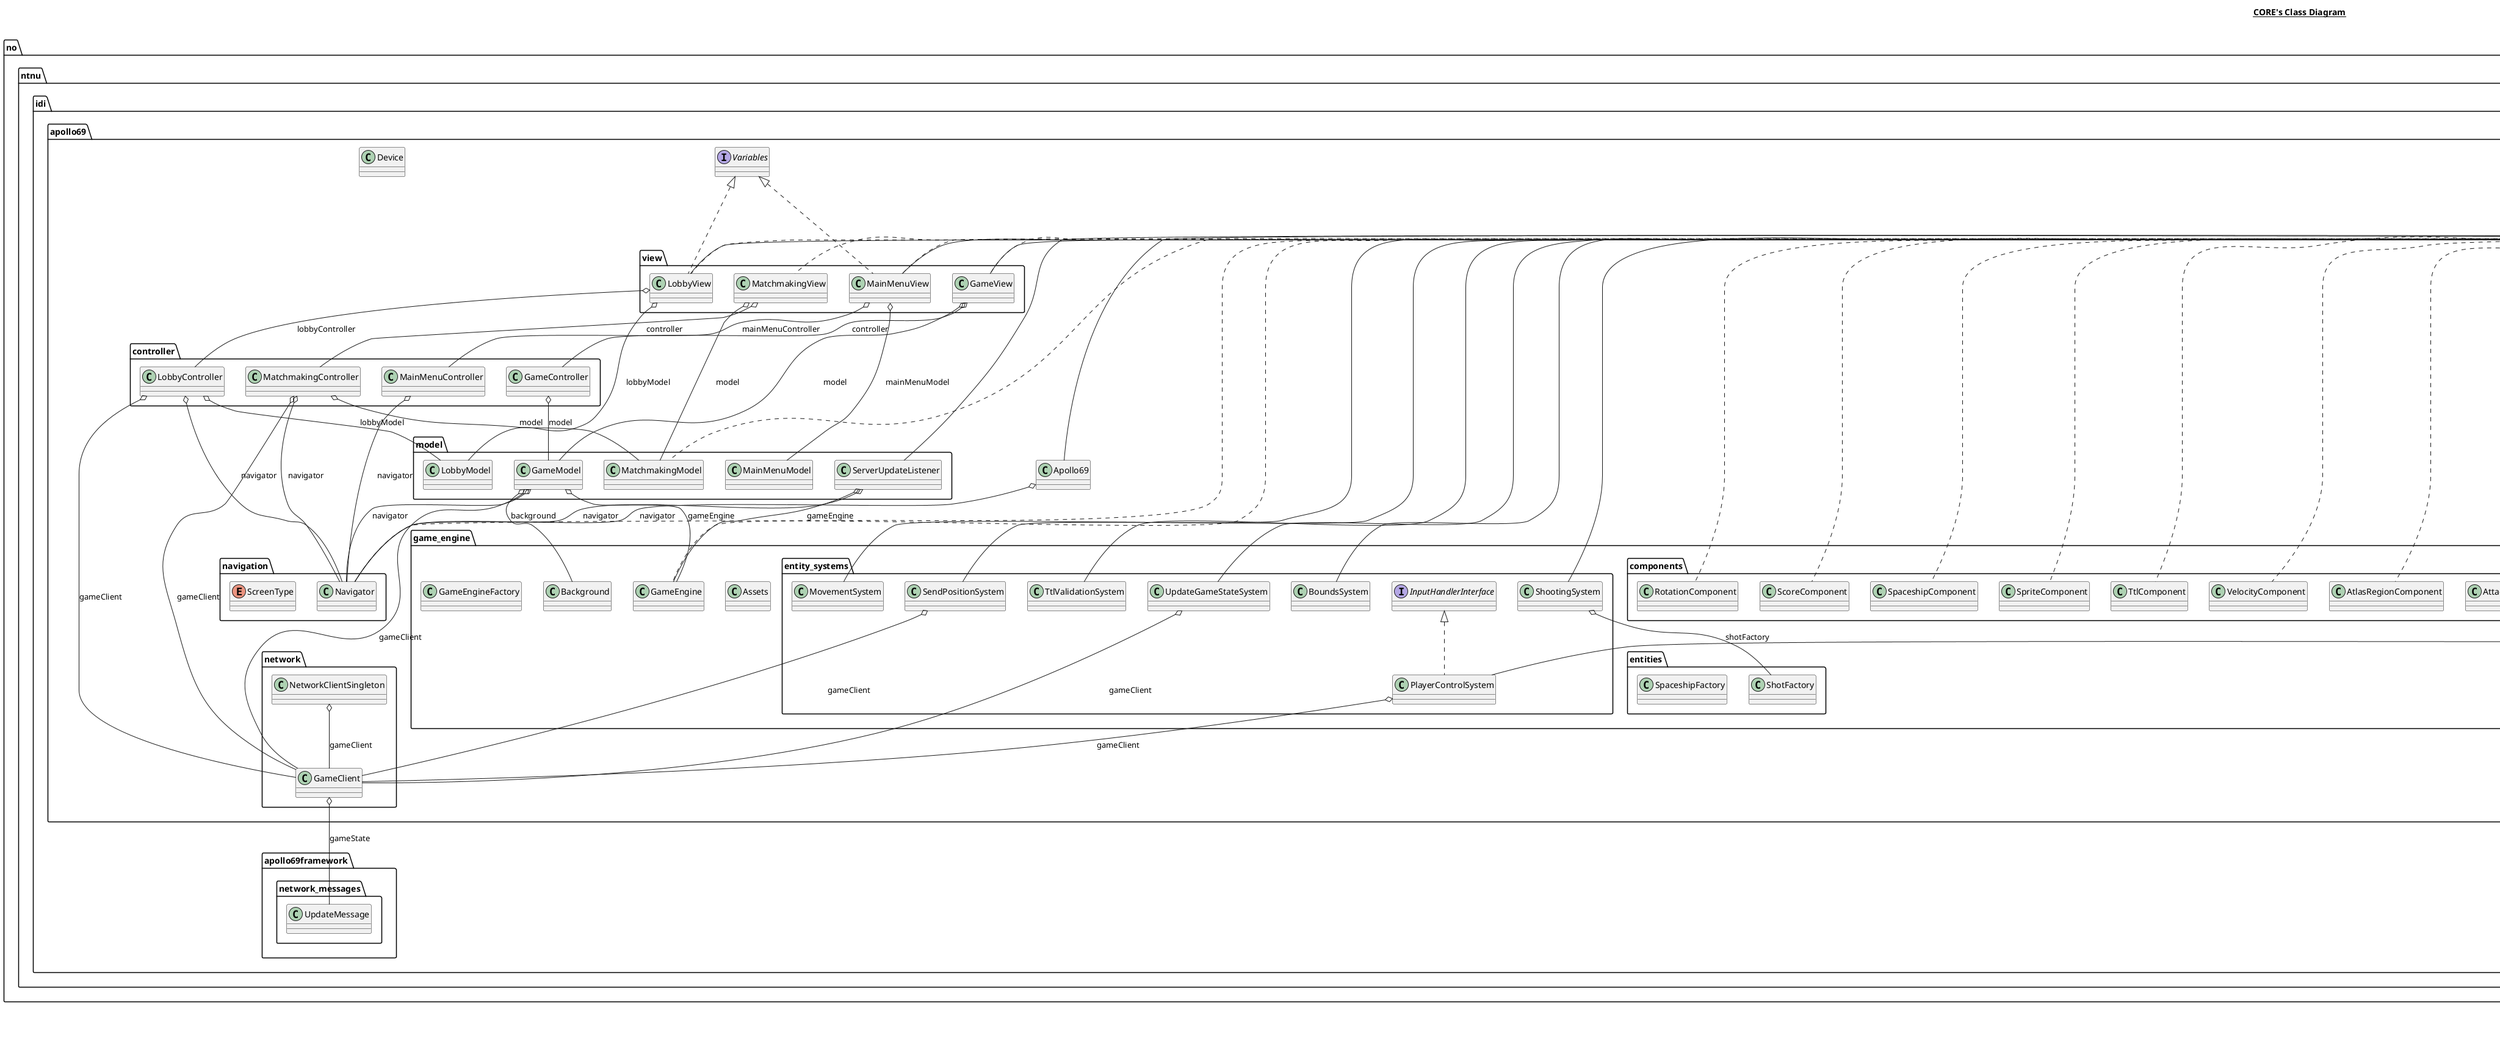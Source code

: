 @startuml

title __CORE's Class Diagram__\n

  namespace no.ntnu.idi.apollo69 {
    class no.ntnu.idi.apollo69.Apollo69 {
    }
  }
  

  namespace no.ntnu.idi.apollo69 {
    class no.ntnu.idi.apollo69.Device {
    }
  }
  

  namespace no.ntnu.idi.apollo69 {
    interface no.ntnu.idi.apollo69.Variables {
    }
  }
  

  namespace no.ntnu.idi.apollo69 {
    namespace controller {
      class no.ntnu.idi.apollo69.controller.GameController {
      }
    }
  }
  

  namespace no.ntnu.idi.apollo69 {
    namespace controller {
      class no.ntnu.idi.apollo69.controller.LobbyController {
      }
    }
  }
  

  namespace no.ntnu.idi.apollo69 {
    namespace controller {
      class no.ntnu.idi.apollo69.controller.MainMenuController {
      }
    }
  }
  

  namespace no.ntnu.idi.apollo69 {
    namespace controller {
      class no.ntnu.idi.apollo69.controller.MatchmakingController {
      }
    }
  }
  

  namespace no.ntnu.idi.apollo69 {
    namespace game_engine {
      class no.ntnu.idi.apollo69.game_engine.Assets {
      }
    }
  }
  

  namespace no.ntnu.idi.apollo69 {
    namespace game_engine {
      class no.ntnu.idi.apollo69.game_engine.Background {
      }
    }
  }
  

  namespace no.ntnu.idi.apollo69 {
    namespace game_engine {
      class no.ntnu.idi.apollo69.game_engine.GameEngine {
      }
    }
  }
  

  namespace no.ntnu.idi.apollo69 {
    namespace game_engine {
      class no.ntnu.idi.apollo69.game_engine.GameEngineFactory {
      }
    }
  }
  

  namespace no.ntnu.idi.apollo69 {
    namespace game_engine {
      namespace components {
        class no.ntnu.idi.apollo69.game_engine.components.AtlasRegionComponent {
        }
      }
    }
  }
  

  namespace no.ntnu.idi.apollo69 {
    namespace game_engine {
      namespace components {
        class no.ntnu.idi.apollo69.game_engine.components.AttackingComponent {
        }
      }
    }
  }
  

  namespace no.ntnu.idi.apollo69 {
    namespace game_engine {
      namespace components {
        class no.ntnu.idi.apollo69.game_engine.components.BoosterComponent {
        }
      }
    }
  }
  

  namespace no.ntnu.idi.apollo69 {
    namespace game_engine {
      namespace components {
        class no.ntnu.idi.apollo69.game_engine.components.BoundingCircleComponent {
        }
      }
    }
  }
  

  namespace no.ntnu.idi.apollo69 {
    namespace game_engine {
      namespace components {
        class no.ntnu.idi.apollo69.game_engine.components.CircleBoundsComponent {
        }
      }
    }
  }
  

  namespace no.ntnu.idi.apollo69 {
    namespace game_engine {
      namespace components {
        class no.ntnu.idi.apollo69.game_engine.components.DamageComponent {
        }
      }
    }
  }
  

  namespace no.ntnu.idi.apollo69 {
    namespace game_engine {
      namespace components {
        class no.ntnu.idi.apollo69.game_engine.components.DimensionComponent {
        }
      }
    }
  }
  

  namespace no.ntnu.idi.apollo69 {
    namespace game_engine {
      namespace components {
        class no.ntnu.idi.apollo69.game_engine.components.HealthComponent {
        }
      }
    }
  }
  

  namespace no.ntnu.idi.apollo69 {
    namespace game_engine {
      namespace components {
        class no.ntnu.idi.apollo69.game_engine.components.PickupComponent {
        }
      }
    }
  }
  

  namespace no.ntnu.idi.apollo69 {
    namespace game_engine {
      namespace components {
        class no.ntnu.idi.apollo69.game_engine.components.PlayableComponent {
        }
      }
    }
  }
  

  namespace no.ntnu.idi.apollo69 {
    namespace game_engine {
      namespace components {
        class no.ntnu.idi.apollo69.game_engine.components.PlayerComponent {
        }
      }
    }
  }
  

  namespace no.ntnu.idi.apollo69 {
    namespace game_engine {
      namespace components {
        class no.ntnu.idi.apollo69.game_engine.components.PositionComponent {
        }
      }
    }
  }
  

  namespace no.ntnu.idi.apollo69 {
    namespace game_engine {
      namespace components {
        class no.ntnu.idi.apollo69.game_engine.components.RotationComponent {
        }
      }
    }
  }
  

  namespace no.ntnu.idi.apollo69 {
    namespace game_engine {
      namespace components {
        class no.ntnu.idi.apollo69.game_engine.components.ScoreComponent {
        }
      }
    }
  }
  

  namespace no.ntnu.idi.apollo69 {
    namespace game_engine {
      namespace components {
        class no.ntnu.idi.apollo69.game_engine.components.SpaceshipComponent {
        }
      }
    }
  }
  

  namespace no.ntnu.idi.apollo69 {
    namespace game_engine {
      namespace components {
        class no.ntnu.idi.apollo69.game_engine.components.SpriteComponent {
        }
      }
    }
  }
  

  namespace no.ntnu.idi.apollo69 {
    namespace game_engine {
      namespace components {
        class no.ntnu.idi.apollo69.game_engine.components.TtlComponent {
        }
      }
    }
  }
  

  namespace no.ntnu.idi.apollo69 {
    namespace game_engine {
      namespace components {
        class no.ntnu.idi.apollo69.game_engine.components.VelocityComponent {
        }
      }
    }
  }
  

  namespace no.ntnu.idi.apollo69 {
    namespace game_engine {
      namespace entities {
        class no.ntnu.idi.apollo69.game_engine.entities.ShotFactory {
        }
      }
    }
  }
  

  namespace no.ntnu.idi.apollo69 {
    namespace game_engine {
      namespace entities {
        class no.ntnu.idi.apollo69.game_engine.entities.SpaceshipFactory {
        }
      }
    }
  }
  

  namespace no.ntnu.idi.apollo69 {
    namespace game_engine {
      namespace entity_systems {
        class no.ntnu.idi.apollo69.game_engine.entity_systems.BoundsSystem {
        }
      }
    }
  }
  

  namespace no.ntnu.idi.apollo69 {
    namespace game_engine {
      namespace entity_systems {
        interface no.ntnu.idi.apollo69.game_engine.entity_systems.InputHandlerInterface {
        }
      }
    }
  }
  

  namespace no.ntnu.idi.apollo69 {
    namespace game_engine {
      namespace entity_systems {
        class no.ntnu.idi.apollo69.game_engine.entity_systems.MovementSystem {
        }
      }
    }
  }
  

  namespace no.ntnu.idi.apollo69 {
    namespace game_engine {
      namespace entity_systems {
        class no.ntnu.idi.apollo69.game_engine.entity_systems.PlayerControlSystem {
        }
      }
    }
  }
  

  namespace no.ntnu.idi.apollo69 {
    namespace game_engine {
      namespace entity_systems {
        class no.ntnu.idi.apollo69.game_engine.entity_systems.SendPositionSystem {
        }
      }
    }
  }
  

  namespace no.ntnu.idi.apollo69 {
    namespace game_engine {
      namespace entity_systems {
        class no.ntnu.idi.apollo69.game_engine.entity_systems.ShootingSystem {
        }
      }
    }
  }
  

  namespace no.ntnu.idi.apollo69 {
    namespace game_engine {
      namespace entity_systems {
        class no.ntnu.idi.apollo69.game_engine.entity_systems.TtlValidationSystem {
        }
      }
    }
  }
  

  namespace no.ntnu.idi.apollo69 {
    namespace game_engine {
      namespace entity_systems {
        class no.ntnu.idi.apollo69.game_engine.entity_systems.UpdateGameStateSystem {
        }
      }
    }
  }
  

  namespace no.ntnu.idi.apollo69 {
    namespace model {
      class no.ntnu.idi.apollo69.model.GameModel {
      }
    }
  }
  

  namespace no.ntnu.idi.apollo69 {
    namespace model {
      class no.ntnu.idi.apollo69.model.LobbyModel {
      }
    }
  }
  

  namespace no.ntnu.idi.apollo69 {
    namespace model {
      class no.ntnu.idi.apollo69.model.MainMenuModel {
      }
    }
  }
  

  namespace no.ntnu.idi.apollo69 {
    namespace model {
      class no.ntnu.idi.apollo69.model.MatchmakingModel {
      }
    }
  }
  

  namespace no.ntnu.idi.apollo69 {
    namespace model {
      class no.ntnu.idi.apollo69.model.ServerUpdateListener {
      }
    }
  }
  

  namespace no.ntnu.idi.apollo69 {
    namespace navigation {
      class no.ntnu.idi.apollo69.navigation.Navigator {
      }
    }
  }
  

  namespace no.ntnu.idi.apollo69 {
    namespace navigation {
      enum ScreenType {
      }
    }
  }
  

  namespace no.ntnu.idi.apollo69 {
    namespace network {
      class no.ntnu.idi.apollo69.network.GameClient {
      }
    }
  }
  

  namespace no.ntnu.idi.apollo69 {
    namespace network {
      class no.ntnu.idi.apollo69.network.NetworkClientSingleton {
      }
    }
  }
  

  namespace no.ntnu.idi.apollo69 {
    namespace view {
      class no.ntnu.idi.apollo69.view.GameView {
      }
    }
  }
  

  namespace no.ntnu.idi.apollo69 {
    namespace view {
      class no.ntnu.idi.apollo69.view.LobbyView {
      }
    }
  }
  

  namespace no.ntnu.idi.apollo69 {
    namespace view {
      class no.ntnu.idi.apollo69.view.MainMenuView {
      }
    }
  }
  

  namespace no.ntnu.idi.apollo69 {
    namespace view {
      class no.ntnu.idi.apollo69.view.MatchmakingView {
      }
    }
  }
  

  no.ntnu.idi.apollo69.Apollo69 -up-|> com.badlogic.gdx.ApplicationAdapter
  no.ntnu.idi.apollo69.Apollo69 o-- no.ntnu.idi.apollo69.navigation.Navigator : navigator
  no.ntnu.idi.apollo69.controller.GameController o-- no.ntnu.idi.apollo69.model.GameModel : model
  no.ntnu.idi.apollo69.controller.LobbyController o-- no.ntnu.idi.apollo69.network.GameClient : gameClient
  no.ntnu.idi.apollo69.controller.LobbyController o-- no.ntnu.idi.apollo69.model.LobbyModel : lobbyModel
  no.ntnu.idi.apollo69.controller.LobbyController o-- no.ntnu.idi.apollo69.navigation.Navigator : navigator
  no.ntnu.idi.apollo69.controller.MainMenuController o-- no.ntnu.idi.apollo69.navigation.Navigator : navigator
  no.ntnu.idi.apollo69.controller.MatchmakingController o-- no.ntnu.idi.apollo69.network.GameClient : gameClient
  no.ntnu.idi.apollo69.controller.MatchmakingController o-- no.ntnu.idi.apollo69.model.MatchmakingModel : model
  no.ntnu.idi.apollo69.controller.MatchmakingController o-- no.ntnu.idi.apollo69.navigation.Navigator : navigator
  no.ntnu.idi.apollo69.game_engine.GameEngine .up.|> com.badlogic.gdx.utils.Disposable
  no.ntnu.idi.apollo69.game_engine.components.AtlasRegionComponent .up.|> com.badlogic.ashley.core.Component
  no.ntnu.idi.apollo69.game_engine.components.AttackingComponent .up.|> com.badlogic.ashley.core.Component
  no.ntnu.idi.apollo69.game_engine.components.BoosterComponent .up.|> com.badlogic.ashley.core.Component
  no.ntnu.idi.apollo69.game_engine.components.BoundingCircleComponent .up.|> com.badlogic.ashley.core.Component
  no.ntnu.idi.apollo69.game_engine.components.CircleBoundsComponent .up.|> com.badlogic.ashley.core.Component
  no.ntnu.idi.apollo69.game_engine.components.DamageComponent .up.|> com.badlogic.ashley.core.Component
  no.ntnu.idi.apollo69.game_engine.components.DimensionComponent .up.|> com.badlogic.ashley.core.Component
  no.ntnu.idi.apollo69.game_engine.components.HealthComponent .up.|> com.badlogic.ashley.core.Component
  no.ntnu.idi.apollo69.game_engine.components.PickupComponent .up.|> com.badlogic.ashley.core.Component
  no.ntnu.idi.apollo69.game_engine.components.PlayableComponent .up.|> com.badlogic.ashley.core.Component
  no.ntnu.idi.apollo69.game_engine.components.PlayerComponent .up.|> com.badlogic.ashley.core.Component
  no.ntnu.idi.apollo69.game_engine.components.PositionComponent .up.|> com.badlogic.ashley.core.Component
  no.ntnu.idi.apollo69.game_engine.components.RotationComponent .up.|> com.badlogic.ashley.core.Component
  no.ntnu.idi.apollo69.game_engine.components.ScoreComponent .up.|> com.badlogic.ashley.core.Component
  no.ntnu.idi.apollo69.game_engine.components.SpaceshipComponent .up.|> com.badlogic.ashley.core.Component
  no.ntnu.idi.apollo69.game_engine.components.SpriteComponent .up.|> com.badlogic.ashley.core.Component
  no.ntnu.idi.apollo69.game_engine.components.TtlComponent .up.|> com.badlogic.ashley.core.Component
  no.ntnu.idi.apollo69.game_engine.components.VelocityComponent .up.|> com.badlogic.ashley.core.Component
  no.ntnu.idi.apollo69.game_engine.entity_systems.BoundsSystem -up-|> com.badlogic.ashley.core.EntitySystem
  no.ntnu.idi.apollo69.game_engine.entity_systems.MovementSystem -up-|> com.badlogic.ashley.core.EntitySystem
  no.ntnu.idi.apollo69.game_engine.entity_systems.PlayerControlSystem .up.|> no.ntnu.idi.apollo69.game_engine.entity_systems.InputHandlerInterface
  no.ntnu.idi.apollo69.game_engine.entity_systems.PlayerControlSystem -up-|> com.badlogic.ashley.core.EntitySystem
  no.ntnu.idi.apollo69.game_engine.entity_systems.PlayerControlSystem o-- no.ntnu.idi.apollo69.network.GameClient : gameClient
  no.ntnu.idi.apollo69.game_engine.entity_systems.SendPositionSystem -up-|> com.badlogic.ashley.core.EntitySystem
  no.ntnu.idi.apollo69.game_engine.entity_systems.SendPositionSystem o-- no.ntnu.idi.apollo69.network.GameClient : gameClient
  no.ntnu.idi.apollo69.game_engine.entity_systems.ShootingSystem -up-|> com.badlogic.ashley.core.EntitySystem
  no.ntnu.idi.apollo69.game_engine.entity_systems.ShootingSystem o-- no.ntnu.idi.apollo69.game_engine.entities.ShotFactory : shotFactory
  no.ntnu.idi.apollo69.game_engine.entity_systems.TtlValidationSystem -up-|> com.badlogic.ashley.core.EntitySystem
  no.ntnu.idi.apollo69.game_engine.entity_systems.UpdateGameStateSystem -up-|> com.badlogic.ashley.core.EntitySystem
  no.ntnu.idi.apollo69.game_engine.entity_systems.UpdateGameStateSystem o-- no.ntnu.idi.apollo69.network.GameClient : gameClient
  no.ntnu.idi.apollo69.model.GameModel o-- no.ntnu.idi.apollo69.game_engine.Background : background
  no.ntnu.idi.apollo69.model.GameModel o-- no.ntnu.idi.apollo69.network.GameClient : gameClient
  no.ntnu.idi.apollo69.model.GameModel o-- no.ntnu.idi.apollo69.game_engine.GameEngine : gameEngine
  no.ntnu.idi.apollo69.model.GameModel o-- no.ntnu.idi.apollo69.navigation.Navigator : navigator
  no.ntnu.idi.apollo69.model.MatchmakingModel .up.|> com.badlogic.gdx.utils.Disposable
  no.ntnu.idi.apollo69.model.ServerUpdateListener -up-|> com.esotericsoftware.kryonet.Listener
  no.ntnu.idi.apollo69.model.ServerUpdateListener o-- no.ntnu.idi.apollo69.game_engine.GameEngine : gameEngine
  no.ntnu.idi.apollo69.model.ServerUpdateListener o-- no.ntnu.idi.apollo69.navigation.Navigator : navigator
  no.ntnu.idi.apollo69.navigation.Navigator .up.|> com.badlogic.gdx.utils.Disposable
  no.ntnu.idi.apollo69.network.GameClient o-- no.ntnu.idi.apollo69framework.network_messages.UpdateMessage : gameState
  no.ntnu.idi.apollo69.network.NetworkClientSingleton o-- no.ntnu.idi.apollo69.network.GameClient : gameClient
  no.ntnu.idi.apollo69.view.GameView .up.|> com.badlogic.gdx.Screen
  no.ntnu.idi.apollo69.view.GameView -up-|> com.badlogic.gdx.ApplicationAdapter
  no.ntnu.idi.apollo69.view.GameView o-- no.ntnu.idi.apollo69.controller.GameController : controller
  no.ntnu.idi.apollo69.view.GameView o-- no.ntnu.idi.apollo69.model.GameModel : model
  no.ntnu.idi.apollo69.view.LobbyView .up.|> com.badlogic.gdx.Screen
  no.ntnu.idi.apollo69.view.LobbyView .up.|> no.ntnu.idi.apollo69.Variables
  no.ntnu.idi.apollo69.view.LobbyView -up-|> com.badlogic.gdx.ApplicationAdapter
  no.ntnu.idi.apollo69.view.LobbyView o-- no.ntnu.idi.apollo69.controller.LobbyController : lobbyController
  no.ntnu.idi.apollo69.view.LobbyView o-- no.ntnu.idi.apollo69.model.LobbyModel : lobbyModel
  no.ntnu.idi.apollo69.view.MainMenuView .up.|> com.badlogic.gdx.Screen
  no.ntnu.idi.apollo69.view.MainMenuView .up.|> no.ntnu.idi.apollo69.Variables
  no.ntnu.idi.apollo69.view.MainMenuView -up-|> com.badlogic.gdx.ApplicationAdapter
  no.ntnu.idi.apollo69.view.MainMenuView o-- no.ntnu.idi.apollo69.controller.MainMenuController : mainMenuController
  no.ntnu.idi.apollo69.view.MainMenuView o-- no.ntnu.idi.apollo69.model.MainMenuModel : mainMenuModel
  no.ntnu.idi.apollo69.view.MatchmakingView .up.|> com.badlogic.gdx.Screen
  no.ntnu.idi.apollo69.view.MatchmakingView o-- no.ntnu.idi.apollo69.controller.MatchmakingController : controller
  no.ntnu.idi.apollo69.view.MatchmakingView o-- no.ntnu.idi.apollo69.model.MatchmakingModel : model


right footer


PlantUML diagram generated by SketchIt! (https://bitbucket.org/pmesmeur/sketch.it)
For more information about this tool, please contact philippe.mesmeur@gmail.com
endfooter

@enduml
